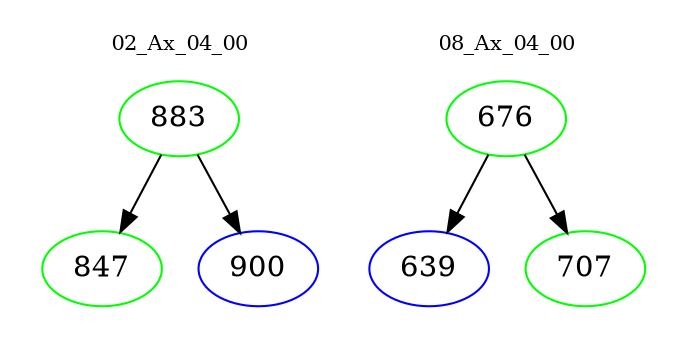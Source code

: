 digraph{
subgraph cluster_0 {
color = white
label = "02_Ax_04_00";
fontsize=10;
T0_883 [label="883", color="green"]
T0_883 -> T0_847 [color="black"]
T0_847 [label="847", color="green"]
T0_883 -> T0_900 [color="black"]
T0_900 [label="900", color="blue"]
}
subgraph cluster_1 {
color = white
label = "08_Ax_04_00";
fontsize=10;
T1_676 [label="676", color="green"]
T1_676 -> T1_639 [color="black"]
T1_639 [label="639", color="blue"]
T1_676 -> T1_707 [color="black"]
T1_707 [label="707", color="green"]
}
}
